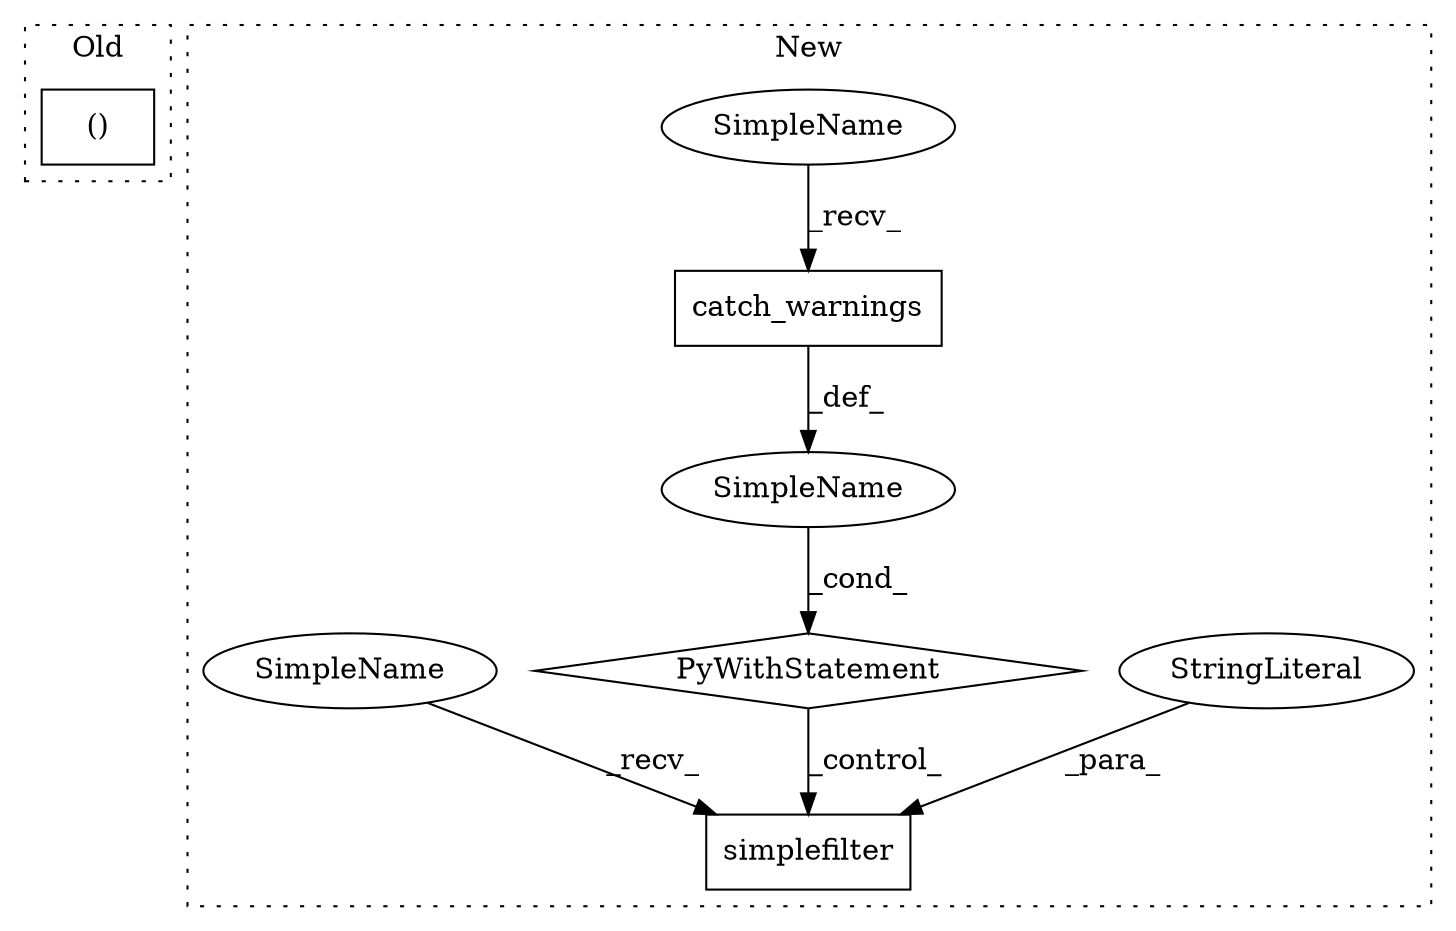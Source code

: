 digraph G {
subgraph cluster0 {
1 [label="()" a="106" s="740" l="64" shape="box"];
label = "Old";
style="dotted";
}
subgraph cluster1 {
2 [label="simplefilter" a="32" s="1245,1280" l="13,1" shape="box"];
3 [label="StringLiteral" a="45" s="1258" l="8" shape="ellipse"];
4 [label="SimpleName" a="42" s="" l="" shape="ellipse"];
5 [label="PyWithStatement" a="104" s="1191,1226" l="10,2" shape="diamond"];
6 [label="catch_warnings" a="32" s="1210" l="16" shape="box"];
7 [label="SimpleName" a="42" s="1201" l="8" shape="ellipse"];
8 [label="SimpleName" a="42" s="1236" l="8" shape="ellipse"];
label = "New";
style="dotted";
}
3 -> 2 [label="_para_"];
4 -> 5 [label="_cond_"];
5 -> 2 [label="_control_"];
6 -> 4 [label="_def_"];
7 -> 6 [label="_recv_"];
8 -> 2 [label="_recv_"];
}